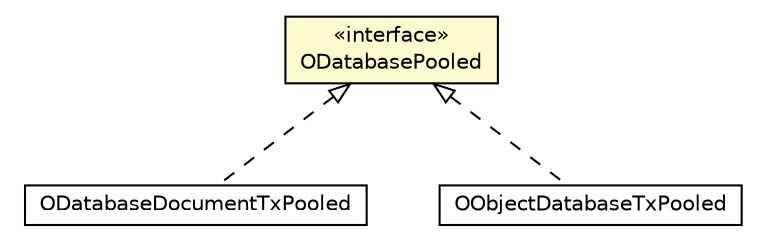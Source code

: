 #!/usr/local/bin/dot
#
# Class diagram 
# Generated by UMLGraph version R5_6-24-gf6e263 (http://www.umlgraph.org/)
#

digraph G {
	edge [fontname="Helvetica",fontsize=10,labelfontname="Helvetica",labelfontsize=10];
	node [fontname="Helvetica",fontsize=10,shape=plaintext];
	nodesep=0.25;
	ranksep=0.5;
	// com.orientechnologies.orient.core.db.ODatabasePooled
	c2754882 [label=<<table title="com.orientechnologies.orient.core.db.ODatabasePooled" border="0" cellborder="1" cellspacing="0" cellpadding="2" port="p" bgcolor="lemonChiffon" href="./ODatabasePooled.html">
		<tr><td><table border="0" cellspacing="0" cellpadding="1">
<tr><td align="center" balign="center"> &#171;interface&#187; </td></tr>
<tr><td align="center" balign="center"> ODatabasePooled </td></tr>
		</table></td></tr>
		</table>>, URL="./ODatabasePooled.html", fontname="Helvetica", fontcolor="black", fontsize=10.0];
	// com.orientechnologies.orient.core.db.document.ODatabaseDocumentTxPooled
	c2754969 [label=<<table title="com.orientechnologies.orient.core.db.document.ODatabaseDocumentTxPooled" border="0" cellborder="1" cellspacing="0" cellpadding="2" port="p" href="./document/ODatabaseDocumentTxPooled.html">
		<tr><td><table border="0" cellspacing="0" cellpadding="1">
<tr><td align="center" balign="center"> ODatabaseDocumentTxPooled </td></tr>
		</table></td></tr>
		</table>>, URL="./document/ODatabaseDocumentTxPooled.html", fontname="Helvetica", fontcolor="black", fontsize=10.0];
	// com.orientechnologies.orient.object.db.OObjectDatabaseTxPooled
	c2756690 [label=<<table title="com.orientechnologies.orient.object.db.OObjectDatabaseTxPooled" border="0" cellborder="1" cellspacing="0" cellpadding="2" port="p" href="../../object/db/OObjectDatabaseTxPooled.html">
		<tr><td><table border="0" cellspacing="0" cellpadding="1">
<tr><td align="center" balign="center"> OObjectDatabaseTxPooled </td></tr>
		</table></td></tr>
		</table>>, URL="../../object/db/OObjectDatabaseTxPooled.html", fontname="Helvetica", fontcolor="black", fontsize=10.0];
	//com.orientechnologies.orient.core.db.document.ODatabaseDocumentTxPooled implements com.orientechnologies.orient.core.db.ODatabasePooled
	c2754882:p -> c2754969:p [dir=back,arrowtail=empty,style=dashed];
	//com.orientechnologies.orient.object.db.OObjectDatabaseTxPooled implements com.orientechnologies.orient.core.db.ODatabasePooled
	c2754882:p -> c2756690:p [dir=back,arrowtail=empty,style=dashed];
}

